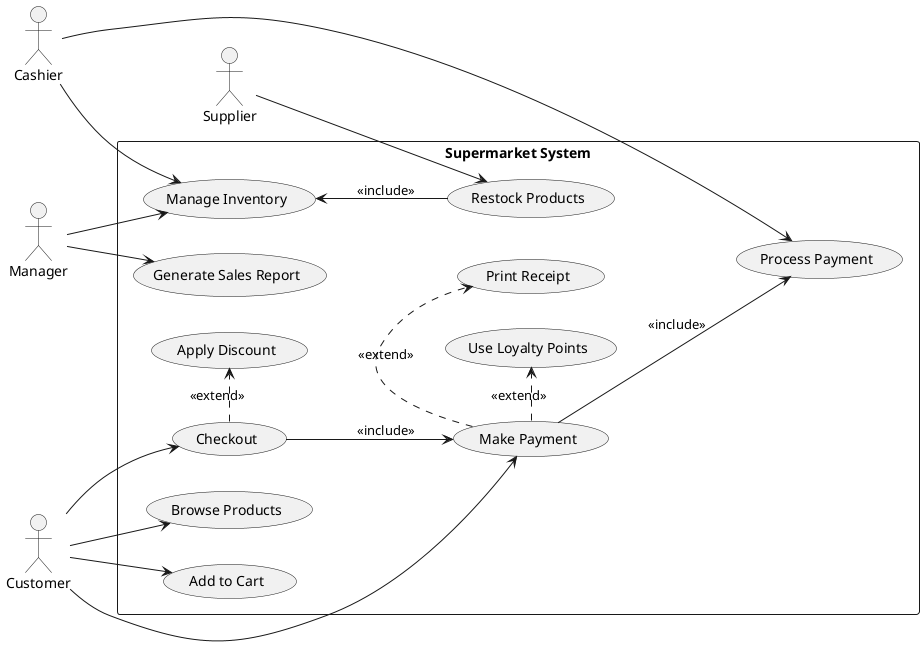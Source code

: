 @startumli name
left to right direction

actor Customer
actor Cashier
actor Manager
actor Supplier

rectangle "Supermarket System" {
    
    ' Customer Actions
    Customer --> (Browse Products)
    Customer --> (Add to Cart)
    Customer --> (Checkout)
    Customer --> (Make Payment)

    ' Cashier Actions
    Cashier --> (Process Payment)
    Cashier --> (Manage Inventory)

    ' Manager Actions
    Manager --> (Generate Sales Report)
    Manager --> (Manage Inventory)

    ' Supplier Actions
    Supplier --> (Restock Products)

    ' Includes: Always Happens
    (Checkout) --> (Make Payment) : <<include>>
    (Make Payment) --> (Process Payment) : <<include>>

    ' Extensions: Optional Features
    (Checkout) .> (Apply Discount) : <<extend>>
    (Make Payment) .> (Use Loyalty Points) : <<extend>>
    (Make Payment) .> (Print Receipt) : <<extend>>

    ' Inventory Management
    (Manage Inventory) <-- (Restock Products) : <<include>>
}

@enduml